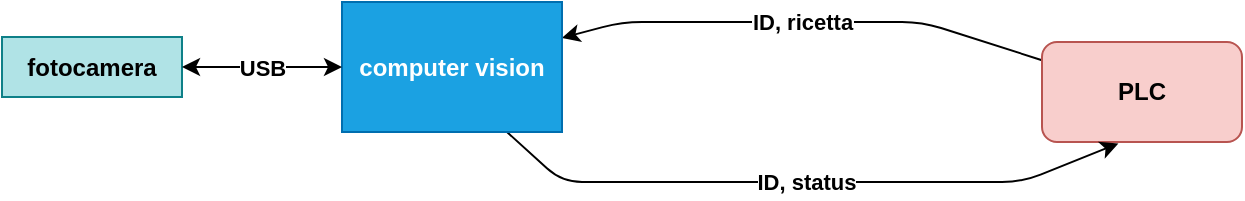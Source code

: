 <mxfile>
    <diagram id="3GV1O54AFnzQmnB-ay8X" name="Pagina-1">
        <mxGraphModel dx="581" dy="164" grid="1" gridSize="10" guides="1" tooltips="1" connect="1" arrows="1" fold="1" page="1" pageScale="1" pageWidth="827" pageHeight="1169" math="0" shadow="0">
            <root>
                <mxCell id="0"/>
                <mxCell id="1" parent="0"/>
                <mxCell id="4" value="ID, ricetta" style="edgeStyle=none;html=1;fontStyle=1" parent="1" source="2" target="3" edge="1">
                    <mxGeometry x="0.008" relative="1" as="geometry">
                        <Array as="points">
                            <mxPoint x="530" y="210"/>
                            <mxPoint x="380" y="210"/>
                        </Array>
                        <mxPoint as="offset"/>
                    </mxGeometry>
                </mxCell>
                <mxCell id="2" value="&lt;b&gt;PLC&lt;/b&gt;" style="rounded=1;whiteSpace=wrap;html=1;fillColor=#f8cecc;strokeColor=#b85450;" parent="1" vertex="1">
                    <mxGeometry x="590" y="220" width="100" height="50" as="geometry"/>
                </mxCell>
                <mxCell id="13" value="&lt;b&gt;ID, status&lt;/b&gt;" style="edgeStyle=none;html=1;exitX=0.75;exitY=1;exitDx=0;exitDy=0;entryX=0.382;entryY=1.014;entryDx=0;entryDy=0;entryPerimeter=0;" parent="1" source="3" target="2" edge="1">
                    <mxGeometry relative="1" as="geometry">
                        <Array as="points">
                            <mxPoint x="350" y="290"/>
                            <mxPoint x="580" y="290"/>
                        </Array>
                    </mxGeometry>
                </mxCell>
                <mxCell id="3" value="computer vision" style="rounded=0;whiteSpace=wrap;html=1;fillColor=#1ba1e2;strokeColor=#006EAF;fontColor=#ffffff;fontStyle=1" parent="1" vertex="1">
                    <mxGeometry x="240" y="200" width="110" height="65" as="geometry"/>
                </mxCell>
                <mxCell id="5" value="fotocamera" style="rounded=0;whiteSpace=wrap;html=1;fillColor=#b0e3e6;strokeColor=#0e8088;fontStyle=1" parent="1" vertex="1">
                    <mxGeometry x="70" y="217.5" width="90" height="30" as="geometry"/>
                </mxCell>
                <mxCell id="8" value="&lt;b&gt;USB&lt;/b&gt;" style="endArrow=classic;startArrow=classic;html=1;exitX=1;exitY=0.5;exitDx=0;exitDy=0;entryX=0;entryY=0.5;entryDx=0;entryDy=0;" parent="1" source="5" target="3" edge="1">
                    <mxGeometry width="50" height="50" relative="1" as="geometry">
                        <mxPoint x="380" y="260" as="sourcePoint"/>
                        <mxPoint x="430" y="210" as="targetPoint"/>
                    </mxGeometry>
                </mxCell>
            </root>
        </mxGraphModel>
    </diagram>
</mxfile>